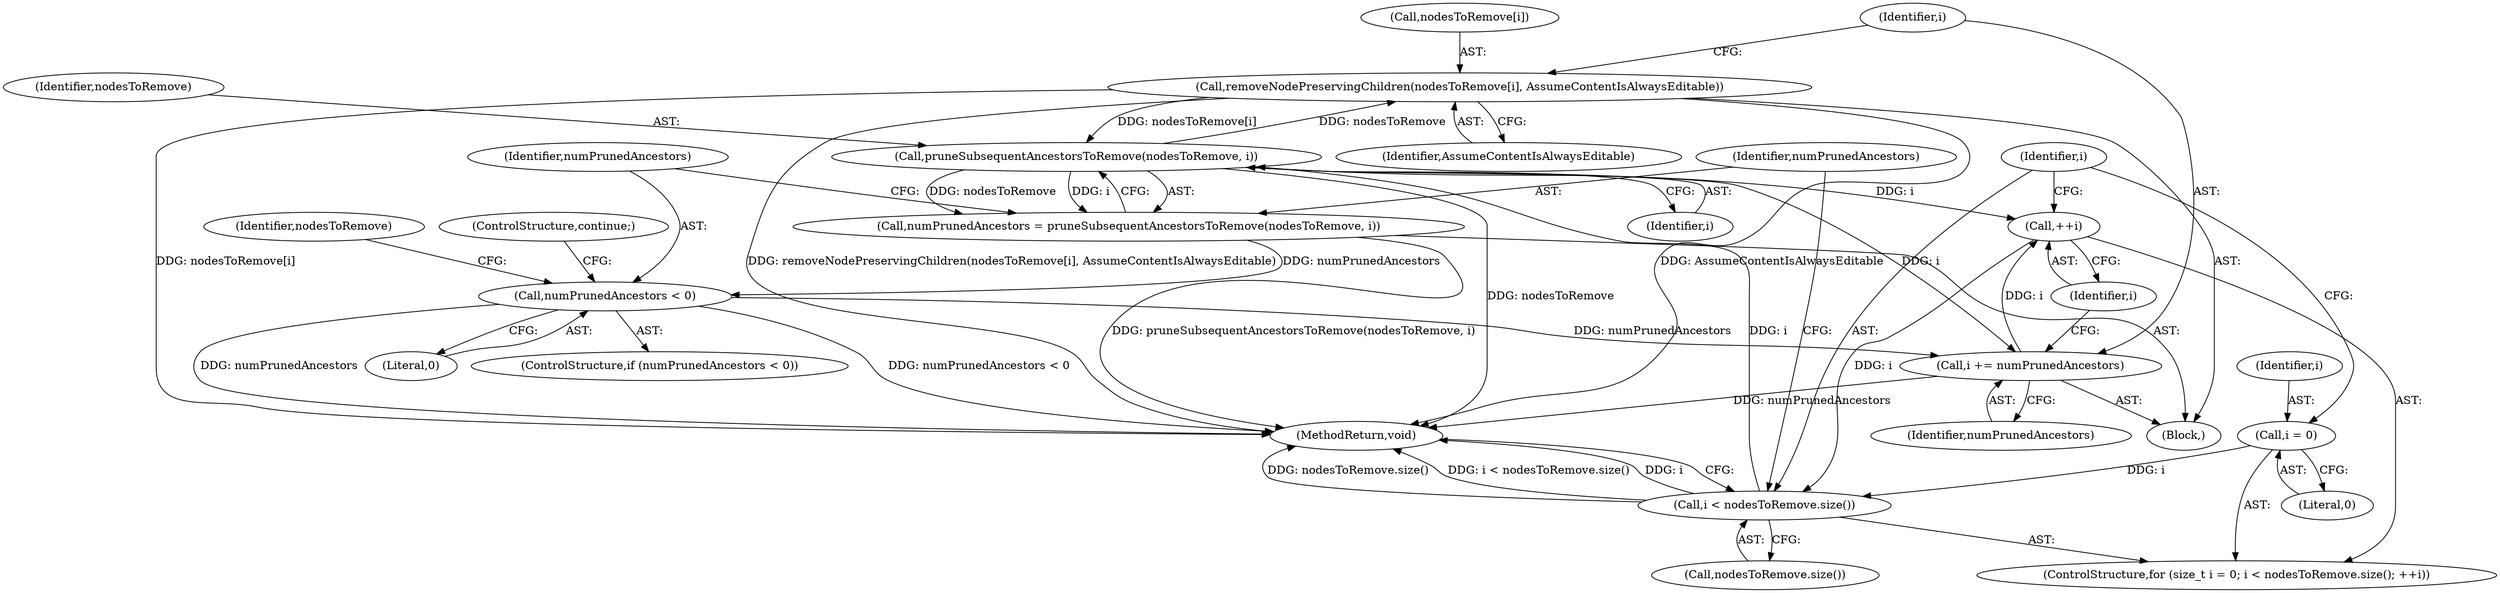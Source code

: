digraph "0_Chrome_b2b21468c1f7f08b30a7c1755316f6026c50eb2a@API" {
"1000240" [label="(Call,removeNodePreservingChildren(nodesToRemove[i], AssumeContentIsAlwaysEditable))"];
"1000232" [label="(Call,pruneSubsequentAncestorsToRemove(nodesToRemove, i))"];
"1000240" [label="(Call,removeNodePreservingChildren(nodesToRemove[i], AssumeContentIsAlwaysEditable))"];
"1000223" [label="(Call,i < nodesToRemove.size())"];
"1000220" [label="(Call,i = 0)"];
"1000226" [label="(Call,++i)"];
"1000245" [label="(Call,i += numPrunedAncestors)"];
"1000236" [label="(Call,numPrunedAncestors < 0)"];
"1000230" [label="(Call,numPrunedAncestors = pruneSubsequentAncestorsToRemove(nodesToRemove, i))"];
"1000240" [label="(Call,removeNodePreservingChildren(nodesToRemove[i], AssumeContentIsAlwaysEditable))"];
"1000246" [label="(Identifier,i)"];
"1000224" [label="(Identifier,i)"];
"1000245" [label="(Call,i += numPrunedAncestors)"];
"1000225" [label="(Call,nodesToRemove.size())"];
"1000232" [label="(Call,pruneSubsequentAncestorsToRemove(nodesToRemove, i))"];
"1000247" [label="(Identifier,numPrunedAncestors)"];
"1000236" [label="(Call,numPrunedAncestors < 0)"];
"1000242" [label="(Identifier,nodesToRemove)"];
"1000239" [label="(ControlStructure,continue;)"];
"1000230" [label="(Call,numPrunedAncestors = pruneSubsequentAncestorsToRemove(nodesToRemove, i))"];
"1000222" [label="(Literal,0)"];
"1000241" [label="(Call,nodesToRemove[i])"];
"1000233" [label="(Identifier,nodesToRemove)"];
"1000220" [label="(Call,i = 0)"];
"1000238" [label="(Literal,0)"];
"1000227" [label="(Identifier,i)"];
"1000218" [label="(ControlStructure,for (size_t i = 0; i < nodesToRemove.size(); ++i))"];
"1000223" [label="(Call,i < nodesToRemove.size())"];
"1000221" [label="(Identifier,i)"];
"1000244" [label="(Identifier,AssumeContentIsAlwaysEditable)"];
"1000235" [label="(ControlStructure,if (numPrunedAncestors < 0))"];
"1000228" [label="(Block,)"];
"1000237" [label="(Identifier,numPrunedAncestors)"];
"1000226" [label="(Call,++i)"];
"1000231" [label="(Identifier,numPrunedAncestors)"];
"1000234" [label="(Identifier,i)"];
"1000248" [label="(MethodReturn,void)"];
"1000240" -> "1000228"  [label="AST: "];
"1000240" -> "1000244"  [label="CFG: "];
"1000241" -> "1000240"  [label="AST: "];
"1000244" -> "1000240"  [label="AST: "];
"1000246" -> "1000240"  [label="CFG: "];
"1000240" -> "1000248"  [label="DDG: removeNodePreservingChildren(nodesToRemove[i], AssumeContentIsAlwaysEditable)"];
"1000240" -> "1000248"  [label="DDG: AssumeContentIsAlwaysEditable"];
"1000240" -> "1000248"  [label="DDG: nodesToRemove[i]"];
"1000240" -> "1000232"  [label="DDG: nodesToRemove[i]"];
"1000232" -> "1000240"  [label="DDG: nodesToRemove"];
"1000232" -> "1000230"  [label="AST: "];
"1000232" -> "1000234"  [label="CFG: "];
"1000233" -> "1000232"  [label="AST: "];
"1000234" -> "1000232"  [label="AST: "];
"1000230" -> "1000232"  [label="CFG: "];
"1000232" -> "1000248"  [label="DDG: nodesToRemove"];
"1000232" -> "1000226"  [label="DDG: i"];
"1000232" -> "1000230"  [label="DDG: nodesToRemove"];
"1000232" -> "1000230"  [label="DDG: i"];
"1000223" -> "1000232"  [label="DDG: i"];
"1000232" -> "1000245"  [label="DDG: i"];
"1000223" -> "1000218"  [label="AST: "];
"1000223" -> "1000225"  [label="CFG: "];
"1000224" -> "1000223"  [label="AST: "];
"1000225" -> "1000223"  [label="AST: "];
"1000231" -> "1000223"  [label="CFG: "];
"1000248" -> "1000223"  [label="CFG: "];
"1000223" -> "1000248"  [label="DDG: nodesToRemove.size()"];
"1000223" -> "1000248"  [label="DDG: i < nodesToRemove.size()"];
"1000223" -> "1000248"  [label="DDG: i"];
"1000220" -> "1000223"  [label="DDG: i"];
"1000226" -> "1000223"  [label="DDG: i"];
"1000220" -> "1000218"  [label="AST: "];
"1000220" -> "1000222"  [label="CFG: "];
"1000221" -> "1000220"  [label="AST: "];
"1000222" -> "1000220"  [label="AST: "];
"1000224" -> "1000220"  [label="CFG: "];
"1000226" -> "1000218"  [label="AST: "];
"1000226" -> "1000227"  [label="CFG: "];
"1000227" -> "1000226"  [label="AST: "];
"1000224" -> "1000226"  [label="CFG: "];
"1000245" -> "1000226"  [label="DDG: i"];
"1000245" -> "1000228"  [label="AST: "];
"1000245" -> "1000247"  [label="CFG: "];
"1000246" -> "1000245"  [label="AST: "];
"1000247" -> "1000245"  [label="AST: "];
"1000227" -> "1000245"  [label="CFG: "];
"1000245" -> "1000248"  [label="DDG: numPrunedAncestors"];
"1000236" -> "1000245"  [label="DDG: numPrunedAncestors"];
"1000236" -> "1000235"  [label="AST: "];
"1000236" -> "1000238"  [label="CFG: "];
"1000237" -> "1000236"  [label="AST: "];
"1000238" -> "1000236"  [label="AST: "];
"1000239" -> "1000236"  [label="CFG: "];
"1000242" -> "1000236"  [label="CFG: "];
"1000236" -> "1000248"  [label="DDG: numPrunedAncestors"];
"1000236" -> "1000248"  [label="DDG: numPrunedAncestors < 0"];
"1000230" -> "1000236"  [label="DDG: numPrunedAncestors"];
"1000230" -> "1000228"  [label="AST: "];
"1000231" -> "1000230"  [label="AST: "];
"1000237" -> "1000230"  [label="CFG: "];
"1000230" -> "1000248"  [label="DDG: pruneSubsequentAncestorsToRemove(nodesToRemove, i)"];
}
